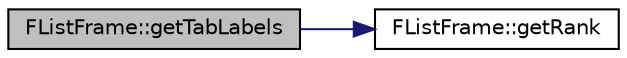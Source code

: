 digraph "FListFrame::getTabLabels"
{
 // INTERACTIVE_SVG=YES
  edge [fontname="Helvetica",fontsize="10",labelfontname="Helvetica",labelfontsize="10"];
  node [fontname="Helvetica",fontsize="10",shape=record];
  rankdir="LR";
  Node185 [label="FListFrame::getTabLabels",height=0.2,width=0.4,color="black", fillcolor="grey75", style="filled", fontcolor="black"];
  Node185 -> Node186 [color="midnightblue",fontsize="10",style="solid",fontname="Helvetica"];
  Node186 [label="FListFrame::getRank",height=0.2,width=0.4,color="black", fillcolor="white", style="filled",URL="$class_f_list_frame.html#a4bf0d0d8e56418df395b020d2e66db5f",tooltip="Récupère la taille courante (0-based) du conteneur FListFrame::widgetContainer. "];
}
